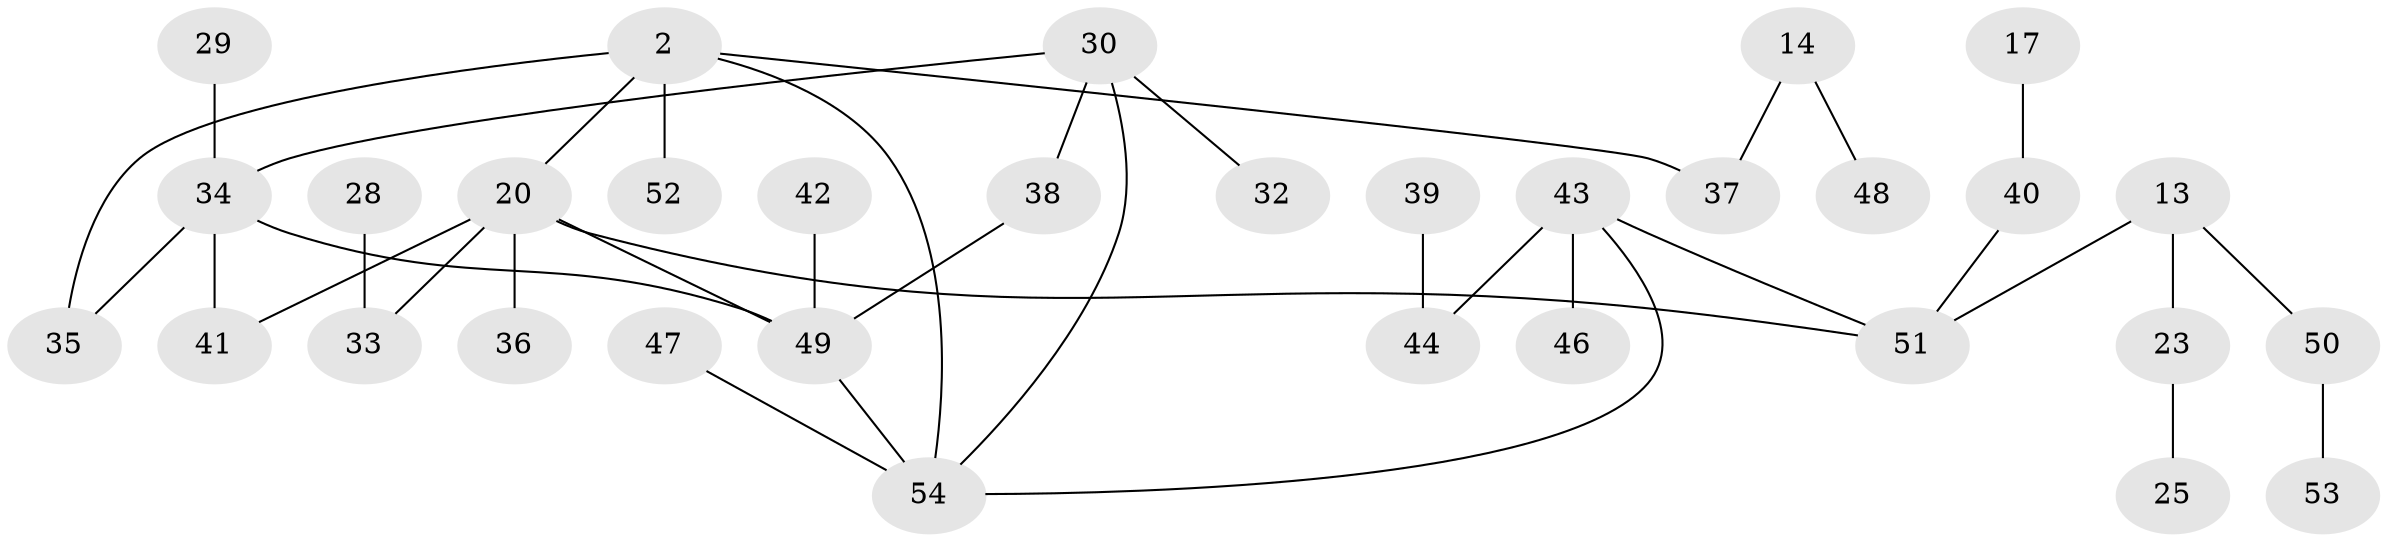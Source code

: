 // original degree distribution, {5: 0.05555555555555555, 7: 0.018518518518518517, 4: 0.09259259259259259, 3: 0.24074074074074073, 2: 0.2037037037037037, 1: 0.3888888888888889}
// Generated by graph-tools (version 1.1) at 2025/44/03/04/25 21:44:43]
// undirected, 32 vertices, 37 edges
graph export_dot {
graph [start="1"]
  node [color=gray90,style=filled];
  2;
  13;
  14;
  17;
  20 [super="+1+9"];
  23 [super="+21"];
  25;
  28;
  29;
  30;
  32;
  33 [super="+8"];
  34 [super="+16+19"];
  35;
  36;
  37 [super="+5"];
  38;
  39;
  40 [super="+15"];
  41 [super="+12"];
  42;
  43 [super="+26"];
  44 [super="+31"];
  46;
  47;
  48;
  49 [super="+3+18"];
  50;
  51 [super="+10"];
  52;
  53;
  54 [super="+27+45"];
  2 -- 52;
  2 -- 37 [weight=2];
  2 -- 35;
  2 -- 20 [weight=2];
  2 -- 54;
  13 -- 50;
  13 -- 23 [weight=2];
  13 -- 51;
  14 -- 48;
  14 -- 37;
  17 -- 40;
  20 -- 36;
  20 -- 49;
  20 -- 33;
  20 -- 51;
  20 -- 41;
  23 -- 25;
  28 -- 33;
  29 -- 34;
  30 -- 32;
  30 -- 38;
  30 -- 34;
  30 -- 54;
  34 -- 35;
  34 -- 49;
  34 -- 41;
  38 -- 49;
  39 -- 44;
  40 -- 51;
  42 -- 49;
  43 -- 51;
  43 -- 54;
  43 -- 44;
  43 -- 46;
  47 -- 54;
  49 -- 54;
  50 -- 53;
}
